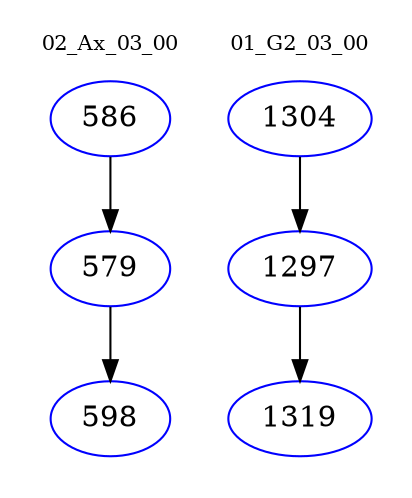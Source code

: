 digraph{
subgraph cluster_0 {
color = white
label = "02_Ax_03_00";
fontsize=10;
T0_586 [label="586", color="blue"]
T0_586 -> T0_579 [color="black"]
T0_579 [label="579", color="blue"]
T0_579 -> T0_598 [color="black"]
T0_598 [label="598", color="blue"]
}
subgraph cluster_1 {
color = white
label = "01_G2_03_00";
fontsize=10;
T1_1304 [label="1304", color="blue"]
T1_1304 -> T1_1297 [color="black"]
T1_1297 [label="1297", color="blue"]
T1_1297 -> T1_1319 [color="black"]
T1_1319 [label="1319", color="blue"]
}
}
